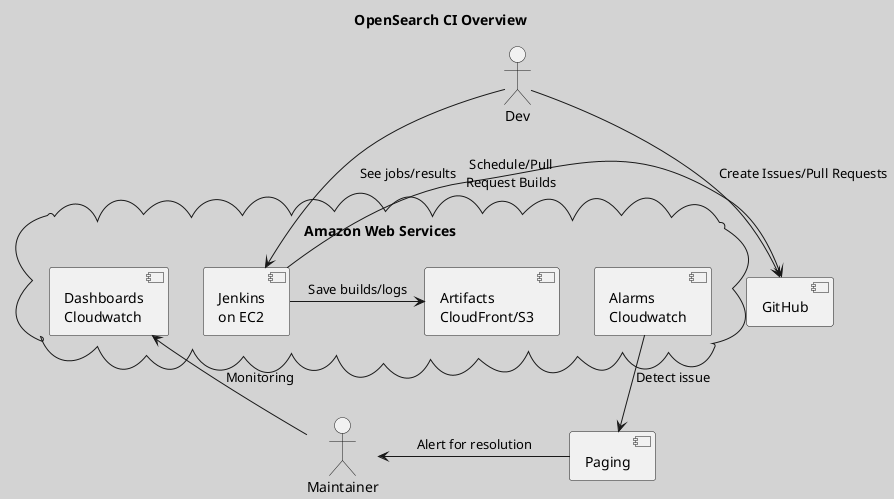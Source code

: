 @startuml
skinparam backgroundColor lightgrey
title
OpenSearch CI Overview
end title

[GitHub]

[Paging]

cloud "Amazon Web Services" {
   [Dashboards\nCloudwatch] as dash
   [Alarms\nCloudwatch] as alarms
   [Jenkins\non EC2] as j
   [Artifacts\nCloudFront/S3] as artifacts
}

:Dev: -down-> GitHub: Create Issues/Pull Requests 
:Dev: -down-> j: See jobs/results

:Maintainer: -up-> dash: Monitoring

alarms -> Paging: Detect issue
Paging -left-> :Maintainer:: Alert for resolution

j -> GitHub: Schedule/Pull\nRequest Builds
j -> artifacts: Save builds/logs
@enduml